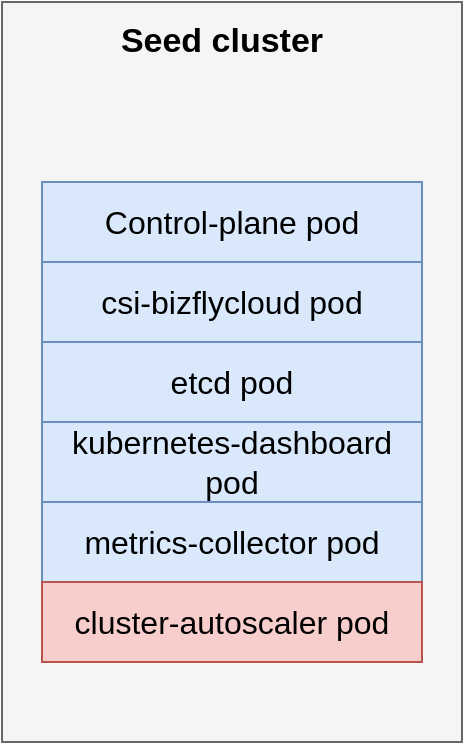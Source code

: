 <mxfile version="14.5.1" type="github" pages="2"><diagram id="9WQ4Md_RFNxbZnH_21eJ" name="Page-1"><mxGraphModel dx="2200" dy="804" grid="1" gridSize="10" guides="1" tooltips="1" connect="1" arrows="1" fold="1" page="1" pageScale="1" pageWidth="850" pageHeight="1100" math="0" shadow="0"><root><mxCell id="0"/><mxCell id="1" parent="0"/><mxCell id="n_eTXIOsuvKzdqZq7K1n-1" value="" style="rounded=0;whiteSpace=wrap;html=1;fillColor=#f5f5f5;strokeColor=#666666;fontColor=#333333;" vertex="1" parent="1"><mxGeometry x="-800" y="200" width="230" height="370" as="geometry"/></mxCell><mxCell id="n_eTXIOsuvKzdqZq7K1n-2" value="&lt;b&gt;&lt;font style=&quot;font-size: 17px&quot;&gt;Seed cluster&lt;/font&gt;&lt;/b&gt;" style="text;html=1;strokeColor=none;fillColor=none;align=center;verticalAlign=middle;whiteSpace=wrap;rounded=0;" vertex="1" parent="1"><mxGeometry x="-760" y="210" width="140" height="20" as="geometry"/></mxCell><mxCell id="n_eTXIOsuvKzdqZq7K1n-3" value="&lt;font style=&quot;font-size: 16px&quot;&gt;Control-plane pod&lt;/font&gt;" style="rounded=0;whiteSpace=wrap;html=1;fillColor=#dae8fc;strokeColor=#6c8ebf;" vertex="1" parent="1"><mxGeometry x="-780" y="290" width="190" height="40" as="geometry"/></mxCell><mxCell id="n_eTXIOsuvKzdqZq7K1n-4" value="&lt;font style=&quot;font-size: 16px&quot;&gt;csi-bizflycloud pod&lt;/font&gt;" style="rounded=0;whiteSpace=wrap;html=1;fillColor=#dae8fc;strokeColor=#6c8ebf;" vertex="1" parent="1"><mxGeometry x="-780" y="330" width="190" height="40" as="geometry"/></mxCell><mxCell id="n_eTXIOsuvKzdqZq7K1n-5" value="&lt;font style=&quot;font-size: 16px&quot;&gt;etcd pod&lt;/font&gt;" style="rounded=0;whiteSpace=wrap;html=1;fillColor=#dae8fc;strokeColor=#6c8ebf;" vertex="1" parent="1"><mxGeometry x="-780" y="370" width="190" height="40" as="geometry"/></mxCell><mxCell id="n_eTXIOsuvKzdqZq7K1n-6" value="&lt;font style=&quot;font-size: 16px&quot;&gt;kubernetes-dashboard pod&lt;br&gt;&lt;/font&gt;" style="rounded=0;whiteSpace=wrap;html=1;fillColor=#dae8fc;strokeColor=#6c8ebf;" vertex="1" parent="1"><mxGeometry x="-780" y="410" width="190" height="40" as="geometry"/></mxCell><mxCell id="n_eTXIOsuvKzdqZq7K1n-7" value="&lt;font style=&quot;font-size: 16px&quot;&gt;metrics-collector pod&lt;br&gt;&lt;/font&gt;" style="rounded=0;whiteSpace=wrap;html=1;fillColor=#dae8fc;strokeColor=#6c8ebf;" vertex="1" parent="1"><mxGeometry x="-780" y="450" width="190" height="40" as="geometry"/></mxCell><mxCell id="n_eTXIOsuvKzdqZq7K1n-8" value="&lt;font style=&quot;font-size: 16px&quot;&gt;cluster-autoscaler&lt;/font&gt;&lt;font style=&quot;font-size: 16px&quot;&gt; pod&lt;br&gt;&lt;/font&gt;" style="rounded=0;whiteSpace=wrap;html=1;fillColor=#f8cecc;strokeColor=#b85450;" vertex="1" parent="1"><mxGeometry x="-780" y="490" width="190" height="40" as="geometry"/></mxCell></root></mxGraphModel></diagram><diagram id="uemjzsk6yzBFK6UHafcR" name="Page-2"><mxGraphModel dx="1350" dy="804" grid="1" gridSize="10" guides="1" tooltips="1" connect="1" arrows="1" fold="1" page="1" pageScale="1" pageWidth="850" pageHeight="1100" math="0" shadow="0"><root><mxCell id="jlbdINXCiJEs0wY1zj2h-0"/><mxCell id="jlbdINXCiJEs0wY1zj2h-1" parent="jlbdINXCiJEs0wY1zj2h-0"/><mxCell id="jlbdINXCiJEs0wY1zj2h-2" value="" style="fontColor=#0066CC;verticalAlign=top;verticalLabelPosition=bottom;labelPosition=center;align=center;html=1;outlineConnect=0;fillColor=#CCCCCC;strokeColor=#6881B3;gradientColor=none;gradientDirection=north;strokeWidth=2;shape=mxgraph.networks.pc;" vertex="1" parent="jlbdINXCiJEs0wY1zj2h-1"><mxGeometry x="180" y="380" width="140" height="100" as="geometry"/></mxCell><mxCell id="jlbdINXCiJEs0wY1zj2h-3" value="" style="fontColor=#0066CC;verticalAlign=top;verticalLabelPosition=bottom;labelPosition=center;align=center;html=1;outlineConnect=0;fillColor=#CCCCCC;strokeColor=#6881B3;gradientColor=none;gradientDirection=north;strokeWidth=2;shape=mxgraph.networks.desktop_pc;" vertex="1" parent="jlbdINXCiJEs0wY1zj2h-1"><mxGeometry x="720" y="380" width="60" height="100" as="geometry"/></mxCell><mxCell id="jlbdINXCiJEs0wY1zj2h-4" value="" style="endArrow=none;html=1;entryX=0;entryY=0.5;entryDx=0;entryDy=0;entryPerimeter=0;strokeWidth=7;" edge="1" parent="jlbdINXCiJEs0wY1zj2h-1" source="jlbdINXCiJEs0wY1zj2h-2" target="jlbdINXCiJEs0wY1zj2h-3"><mxGeometry width="50" height="50" relative="1" as="geometry"><mxPoint x="550" y="440" as="sourcePoint"/><mxPoint x="600" y="390" as="targetPoint"/></mxGeometry></mxCell><mxCell id="wq_bw1cTZgKc-suwHbWX-0" value="&lt;div&gt;&lt;font style=&quot;font-size: 17px&quot;&gt;Ubuntu-cloud-image-18.04&lt;/font&gt;&lt;font style=&quot;font-size: 17px&quot;&gt;&lt;br&gt;&lt;/font&gt;&lt;/div&gt;&lt;div&gt;&lt;font style=&quot;font-size: 17px&quot;&gt;servẻr&lt;/font&gt;&lt;/div&gt;" style="text;html=1;align=center;verticalAlign=middle;resizable=0;points=[];autosize=1;" vertex="1" parent="jlbdINXCiJEs0wY1zj2h-1"><mxGeometry x="620" y="300" width="220" height="40" as="geometry"/></mxCell><mxCell id="wq_bw1cTZgKc-suwHbWX-1" value="&lt;div&gt;&lt;font style=&quot;font-size: 17px&quot;&gt;Ubuntu-cloud-image-18.04&lt;/font&gt;&lt;font style=&quot;font-size: 17px&quot;&gt;&lt;br&gt;&lt;/font&gt;&lt;/div&gt;&lt;font style=&quot;font-size: 17px&quot;&gt;client&lt;/font&gt;" style="text;html=1;align=center;verticalAlign=middle;resizable=0;points=[];autosize=1;" vertex="1" parent="jlbdINXCiJEs0wY1zj2h-1"><mxGeometry x="150" y="300" width="220" height="40" as="geometry"/></mxCell><mxCell id="wq_bw1cTZgKc-suwHbWX-2" value="&lt;font style=&quot;font-size: 19px&quot;&gt;10.3.57.2&lt;/font&gt;" style="text;html=1;align=center;verticalAlign=middle;resizable=0;points=[];autosize=1;" vertex="1" parent="jlbdINXCiJEs0wY1zj2h-1"><mxGeometry x="620" y="390" width="90" height="20" as="geometry"/></mxCell><mxCell id="wq_bw1cTZgKc-suwHbWX-3" value="&lt;font style=&quot;font-size: 19px&quot;&gt;10.3.57.100&lt;/font&gt;" style="text;html=1;align=center;verticalAlign=middle;resizable=0;points=[];autosize=1;" vertex="1" parent="jlbdINXCiJEs0wY1zj2h-1"><mxGeometry x="320" y="390" width="120" height="20" as="geometry"/></mxCell></root></mxGraphModel></diagram></mxfile>